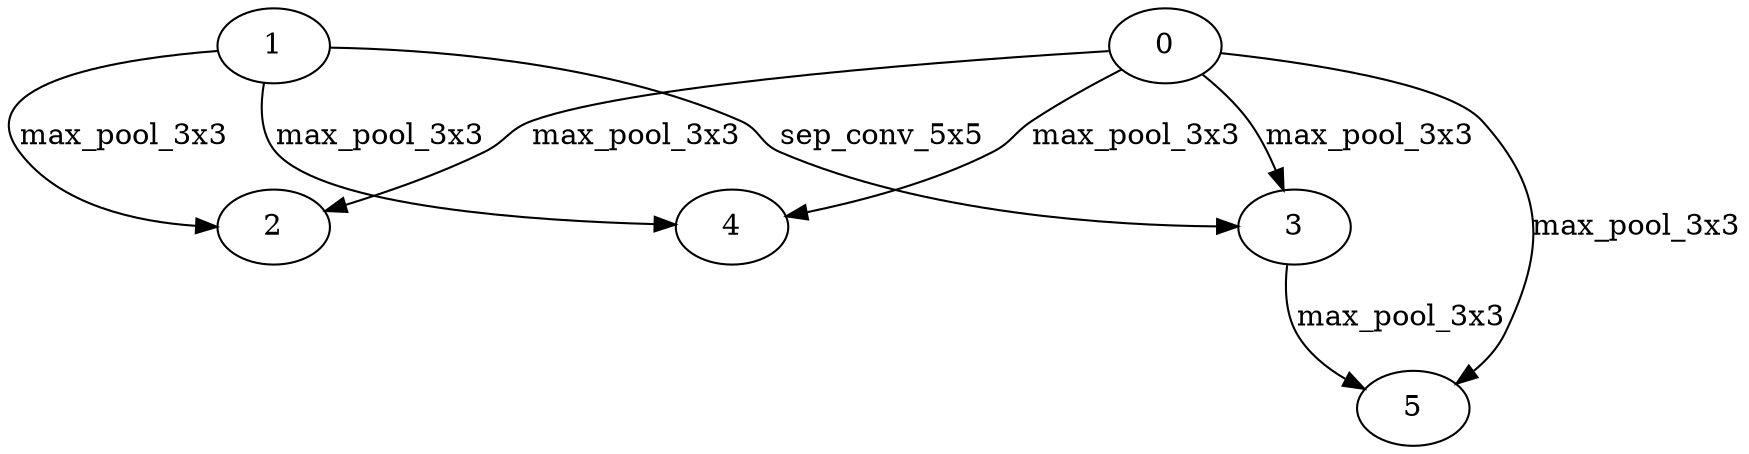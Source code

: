 digraph normal_cell_1 {
	1 -> 2 [label=max_pool_3x3]
	0 -> 2 [label=max_pool_3x3]
	1 -> 3 [label=sep_conv_5x5]
	0 -> 3 [label=max_pool_3x3]
	0 -> 4 [label=max_pool_3x3]
	1 -> 4 [label=max_pool_3x3]
	3 -> 5 [label=max_pool_3x3]
	0 -> 5 [label=max_pool_3x3]
}
